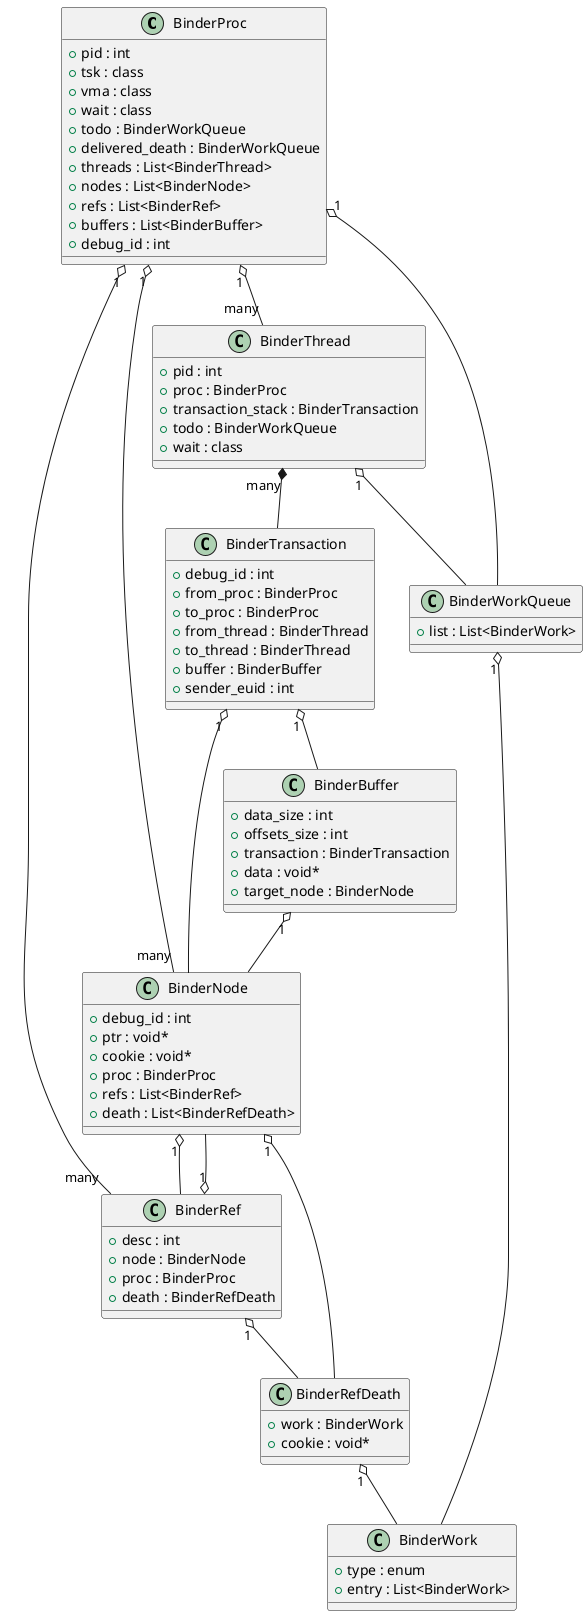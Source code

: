 @startuml "test 1"
!define WorkType enum
!define Task class
!define VM_Area class
!define WaitQueue class
!define Pointer void*
!define Cookie void*

class BinderProc {
    +pid : int
    +tsk : Task
    +vma : VM_Area
    +wait : WaitQueue
    +todo : BinderWorkQueue
    +delivered_death : BinderWorkQueue
    +threads : List<BinderThread>
    +nodes : List<BinderNode>
    +refs : List<BinderRef>
    +buffers : List<BinderBuffer>
    +debug_id : int
}

class BinderThread {
    +pid : int
    +proc : BinderProc
    +transaction_stack : BinderTransaction
    +todo : BinderWorkQueue
    +wait : WaitQueue
}

class BinderTransaction {
    +debug_id : int
    +from_proc : BinderProc
    +to_proc : BinderProc
    +from_thread : BinderThread
    +to_thread : BinderThread
    +buffer : BinderBuffer
    +sender_euid : int
}

class BinderBuffer {
    +data_size : int
    +offsets_size : int
    +transaction : BinderTransaction
    +data : Pointer
    +target_node : BinderNode
}

class BinderNode {
    +debug_id : int
    +ptr : Pointer
    +cookie : Cookie
    +proc : BinderProc
    +refs : List<BinderRef>
    +death : List<BinderRefDeath>
}

class BinderRef {
    +desc : int
    +node : BinderNode
    +proc : BinderProc
    +death : BinderRefDeath
}

class BinderRefDeath {
    +work : BinderWork
    +cookie : Cookie
}

class BinderWork {
    +type : WorkType
    +entry : List<BinderWork>
}

class BinderWorkQueue {
    +list : List<BinderWork>
}

BinderProc "1" o-- "many" BinderThread
BinderProc "1" o-- "many" BinderNode
BinderProc "1" o-- "many" BinderRef
BinderProc "1" o-- BinderWorkQueue

BinderThread "many" *-- BinderTransaction
BinderThread "1" o-- BinderWorkQueue

BinderTransaction "1" o-- BinderBuffer
BinderTransaction "1" o-- BinderNode

BinderBuffer "1" o-- BinderNode

BinderNode "1" o-- BinderRef
BinderNode "1" o-- BinderRefDeath

BinderRef "1" o-- BinderNode
BinderRef "1" o-- BinderRefDeath

BinderRefDeath "1" o-- BinderWork
BinderWorkQueue "1" o-- BinderWork
@enduml
